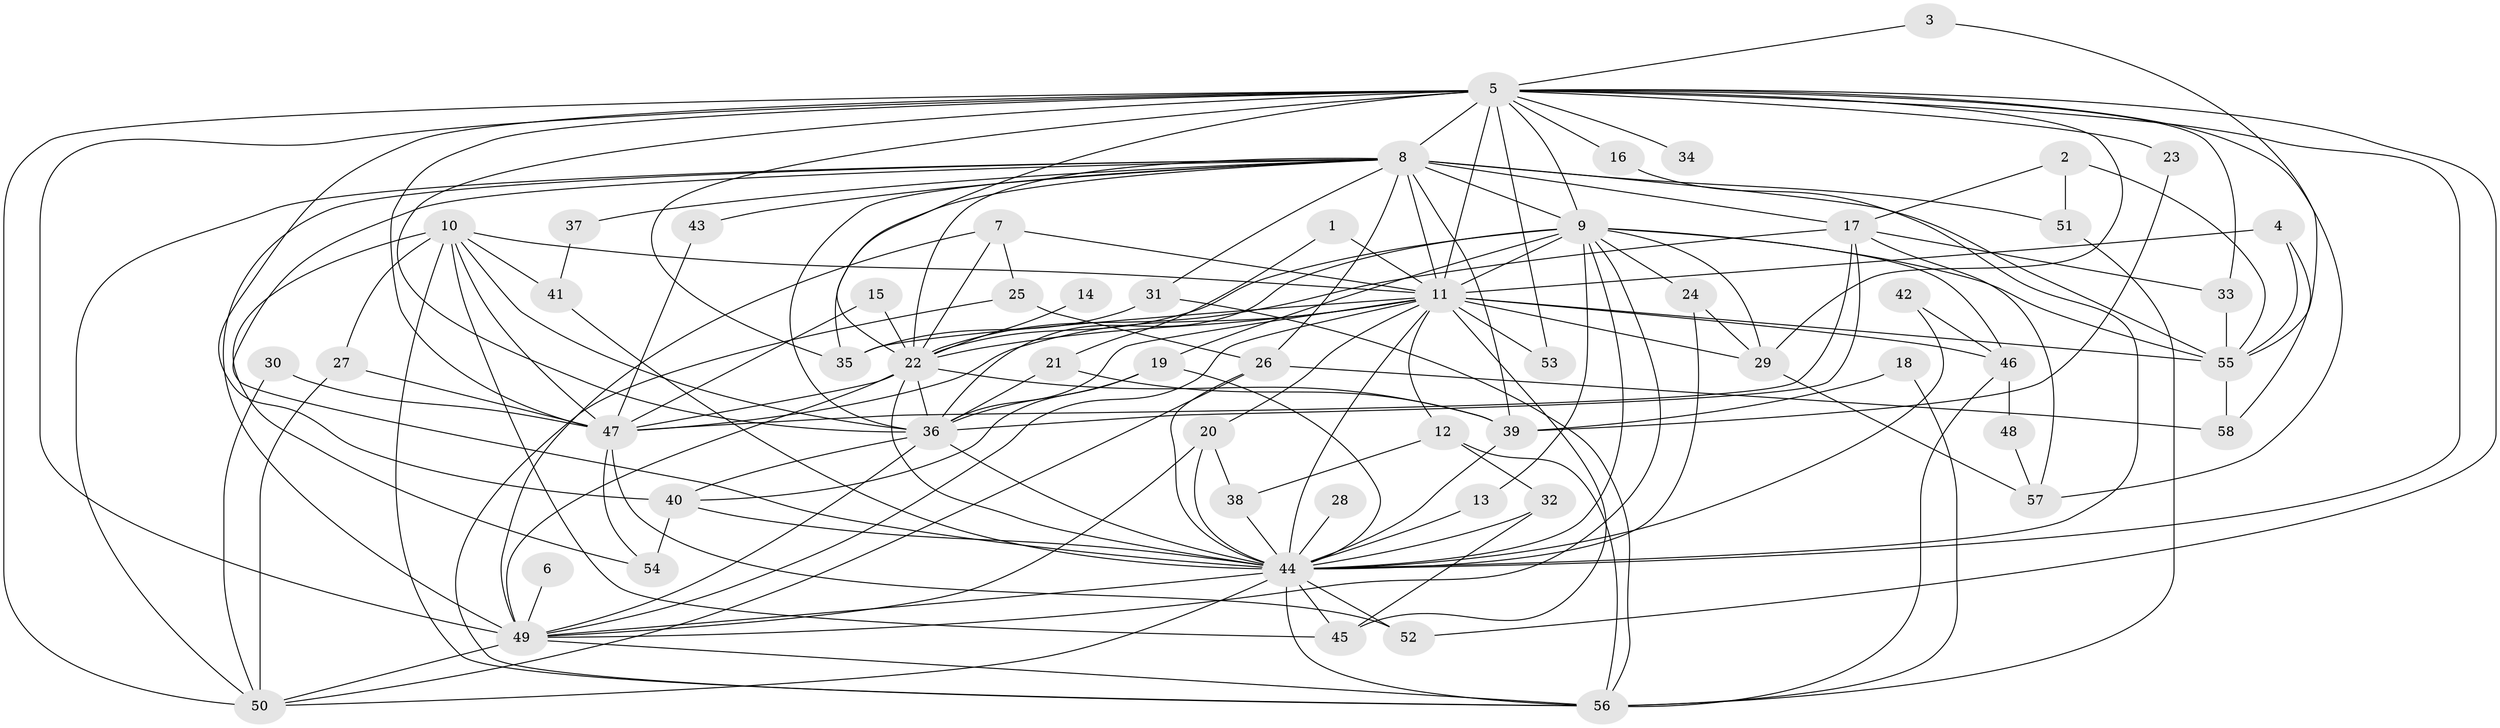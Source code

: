 // original degree distribution, {21: 0.008620689655172414, 17: 0.017241379310344827, 18: 0.017241379310344827, 15: 0.008620689655172414, 26: 0.008620689655172414, 20: 0.008620689655172414, 19: 0.008620689655172414, 32: 0.008620689655172414, 4: 0.08620689655172414, 7: 0.034482758620689655, 3: 0.1724137931034483, 9: 0.017241379310344827, 2: 0.5517241379310345, 11: 0.008620689655172414, 5: 0.034482758620689655, 6: 0.008620689655172414}
// Generated by graph-tools (version 1.1) at 2025/01/03/09/25 03:01:37]
// undirected, 58 vertices, 155 edges
graph export_dot {
graph [start="1"]
  node [color=gray90,style=filled];
  1;
  2;
  3;
  4;
  5;
  6;
  7;
  8;
  9;
  10;
  11;
  12;
  13;
  14;
  15;
  16;
  17;
  18;
  19;
  20;
  21;
  22;
  23;
  24;
  25;
  26;
  27;
  28;
  29;
  30;
  31;
  32;
  33;
  34;
  35;
  36;
  37;
  38;
  39;
  40;
  41;
  42;
  43;
  44;
  45;
  46;
  47;
  48;
  49;
  50;
  51;
  52;
  53;
  54;
  55;
  56;
  57;
  58;
  1 -- 11 [weight=2.0];
  1 -- 21 [weight=1.0];
  2 -- 17 [weight=1.0];
  2 -- 51 [weight=1.0];
  2 -- 55 [weight=1.0];
  3 -- 5 [weight=1.0];
  3 -- 55 [weight=1.0];
  4 -- 11 [weight=1.0];
  4 -- 55 [weight=1.0];
  4 -- 58 [weight=1.0];
  5 -- 8 [weight=3.0];
  5 -- 9 [weight=2.0];
  5 -- 11 [weight=2.0];
  5 -- 16 [weight=1.0];
  5 -- 22 [weight=1.0];
  5 -- 23 [weight=1.0];
  5 -- 29 [weight=1.0];
  5 -- 33 [weight=1.0];
  5 -- 34 [weight=1.0];
  5 -- 35 [weight=1.0];
  5 -- 36 [weight=1.0];
  5 -- 40 [weight=1.0];
  5 -- 44 [weight=1.0];
  5 -- 47 [weight=1.0];
  5 -- 49 [weight=2.0];
  5 -- 50 [weight=1.0];
  5 -- 52 [weight=1.0];
  5 -- 53 [weight=1.0];
  5 -- 57 [weight=1.0];
  6 -- 49 [weight=1.0];
  7 -- 11 [weight=1.0];
  7 -- 22 [weight=1.0];
  7 -- 25 [weight=1.0];
  7 -- 49 [weight=1.0];
  8 -- 9 [weight=2.0];
  8 -- 11 [weight=6.0];
  8 -- 17 [weight=1.0];
  8 -- 22 [weight=2.0];
  8 -- 26 [weight=1.0];
  8 -- 31 [weight=1.0];
  8 -- 35 [weight=1.0];
  8 -- 36 [weight=3.0];
  8 -- 37 [weight=1.0];
  8 -- 39 [weight=1.0];
  8 -- 43 [weight=1.0];
  8 -- 44 [weight=2.0];
  8 -- 49 [weight=3.0];
  8 -- 50 [weight=1.0];
  8 -- 51 [weight=1.0];
  8 -- 55 [weight=2.0];
  9 -- 11 [weight=2.0];
  9 -- 13 [weight=1.0];
  9 -- 19 [weight=1.0];
  9 -- 22 [weight=1.0];
  9 -- 24 [weight=1.0];
  9 -- 29 [weight=2.0];
  9 -- 36 [weight=1.0];
  9 -- 44 [weight=1.0];
  9 -- 46 [weight=1.0];
  9 -- 49 [weight=1.0];
  9 -- 55 [weight=1.0];
  10 -- 11 [weight=1.0];
  10 -- 27 [weight=1.0];
  10 -- 36 [weight=1.0];
  10 -- 41 [weight=1.0];
  10 -- 45 [weight=1.0];
  10 -- 47 [weight=1.0];
  10 -- 54 [weight=1.0];
  10 -- 56 [weight=1.0];
  11 -- 12 [weight=1.0];
  11 -- 20 [weight=1.0];
  11 -- 22 [weight=2.0];
  11 -- 29 [weight=1.0];
  11 -- 35 [weight=1.0];
  11 -- 36 [weight=2.0];
  11 -- 44 [weight=3.0];
  11 -- 45 [weight=2.0];
  11 -- 46 [weight=1.0];
  11 -- 47 [weight=1.0];
  11 -- 49 [weight=2.0];
  11 -- 53 [weight=2.0];
  11 -- 55 [weight=2.0];
  12 -- 32 [weight=1.0];
  12 -- 38 [weight=1.0];
  12 -- 56 [weight=1.0];
  13 -- 44 [weight=1.0];
  14 -- 22 [weight=1.0];
  15 -- 22 [weight=1.0];
  15 -- 47 [weight=1.0];
  16 -- 44 [weight=1.0];
  17 -- 22 [weight=1.0];
  17 -- 33 [weight=1.0];
  17 -- 36 [weight=1.0];
  17 -- 47 [weight=1.0];
  17 -- 57 [weight=1.0];
  18 -- 39 [weight=1.0];
  18 -- 56 [weight=1.0];
  19 -- 36 [weight=1.0];
  19 -- 40 [weight=1.0];
  19 -- 44 [weight=1.0];
  20 -- 38 [weight=1.0];
  20 -- 44 [weight=1.0];
  20 -- 49 [weight=1.0];
  21 -- 36 [weight=1.0];
  21 -- 39 [weight=1.0];
  22 -- 36 [weight=3.0];
  22 -- 39 [weight=1.0];
  22 -- 44 [weight=1.0];
  22 -- 47 [weight=1.0];
  22 -- 49 [weight=1.0];
  23 -- 39 [weight=1.0];
  24 -- 29 [weight=1.0];
  24 -- 44 [weight=1.0];
  25 -- 26 [weight=1.0];
  25 -- 56 [weight=1.0];
  26 -- 44 [weight=1.0];
  26 -- 50 [weight=1.0];
  26 -- 58 [weight=1.0];
  27 -- 47 [weight=1.0];
  27 -- 50 [weight=1.0];
  28 -- 44 [weight=1.0];
  29 -- 57 [weight=1.0];
  30 -- 47 [weight=1.0];
  30 -- 50 [weight=1.0];
  31 -- 35 [weight=1.0];
  31 -- 56 [weight=1.0];
  32 -- 44 [weight=1.0];
  32 -- 45 [weight=1.0];
  33 -- 55 [weight=1.0];
  36 -- 40 [weight=1.0];
  36 -- 44 [weight=2.0];
  36 -- 49 [weight=1.0];
  37 -- 41 [weight=1.0];
  38 -- 44 [weight=1.0];
  39 -- 44 [weight=2.0];
  40 -- 44 [weight=1.0];
  40 -- 54 [weight=1.0];
  41 -- 44 [weight=1.0];
  42 -- 44 [weight=1.0];
  42 -- 46 [weight=1.0];
  43 -- 47 [weight=1.0];
  44 -- 45 [weight=2.0];
  44 -- 49 [weight=1.0];
  44 -- 50 [weight=1.0];
  44 -- 52 [weight=1.0];
  44 -- 56 [weight=1.0];
  46 -- 48 [weight=1.0];
  46 -- 56 [weight=1.0];
  47 -- 52 [weight=1.0];
  47 -- 54 [weight=1.0];
  48 -- 57 [weight=1.0];
  49 -- 50 [weight=1.0];
  49 -- 56 [weight=1.0];
  51 -- 56 [weight=1.0];
  55 -- 58 [weight=1.0];
}
